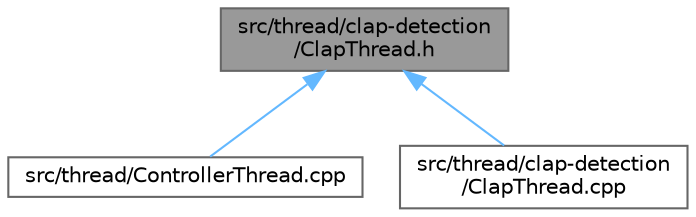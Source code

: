 digraph "src/thread/clap-detection/ClapThread.h"
{
 // LATEX_PDF_SIZE
  bgcolor="transparent";
  edge [fontname=Helvetica,fontsize=10,labelfontname=Helvetica,labelfontsize=10];
  node [fontname=Helvetica,fontsize=10,shape=box,height=0.2,width=0.4];
  Node1 [label="src/thread/clap-detection\l/ClapThread.h",height=0.2,width=0.4,color="gray40", fillcolor="grey60", style="filled", fontcolor="black",tooltip=" "];
  Node1 -> Node2 [dir="back",color="steelblue1",style="solid"];
  Node2 [label="src/thread/ControllerThread.cpp",height=0.2,width=0.4,color="grey40", fillcolor="white", style="filled",URL="$_controller_thread_8cpp.html",tooltip=" "];
  Node1 -> Node3 [dir="back",color="steelblue1",style="solid"];
  Node3 [label="src/thread/clap-detection\l/ClapThread.cpp",height=0.2,width=0.4,color="grey40", fillcolor="white", style="filled",URL="$_clap_thread_8cpp.html",tooltip=" "];
}
